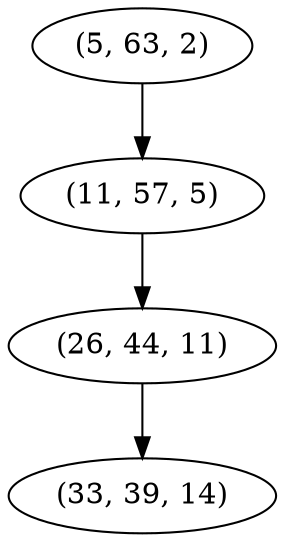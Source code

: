 digraph tree {
    "(5, 63, 2)";
    "(11, 57, 5)";
    "(26, 44, 11)";
    "(33, 39, 14)";
    "(5, 63, 2)" -> "(11, 57, 5)";
    "(11, 57, 5)" -> "(26, 44, 11)";
    "(26, 44, 11)" -> "(33, 39, 14)";
}
